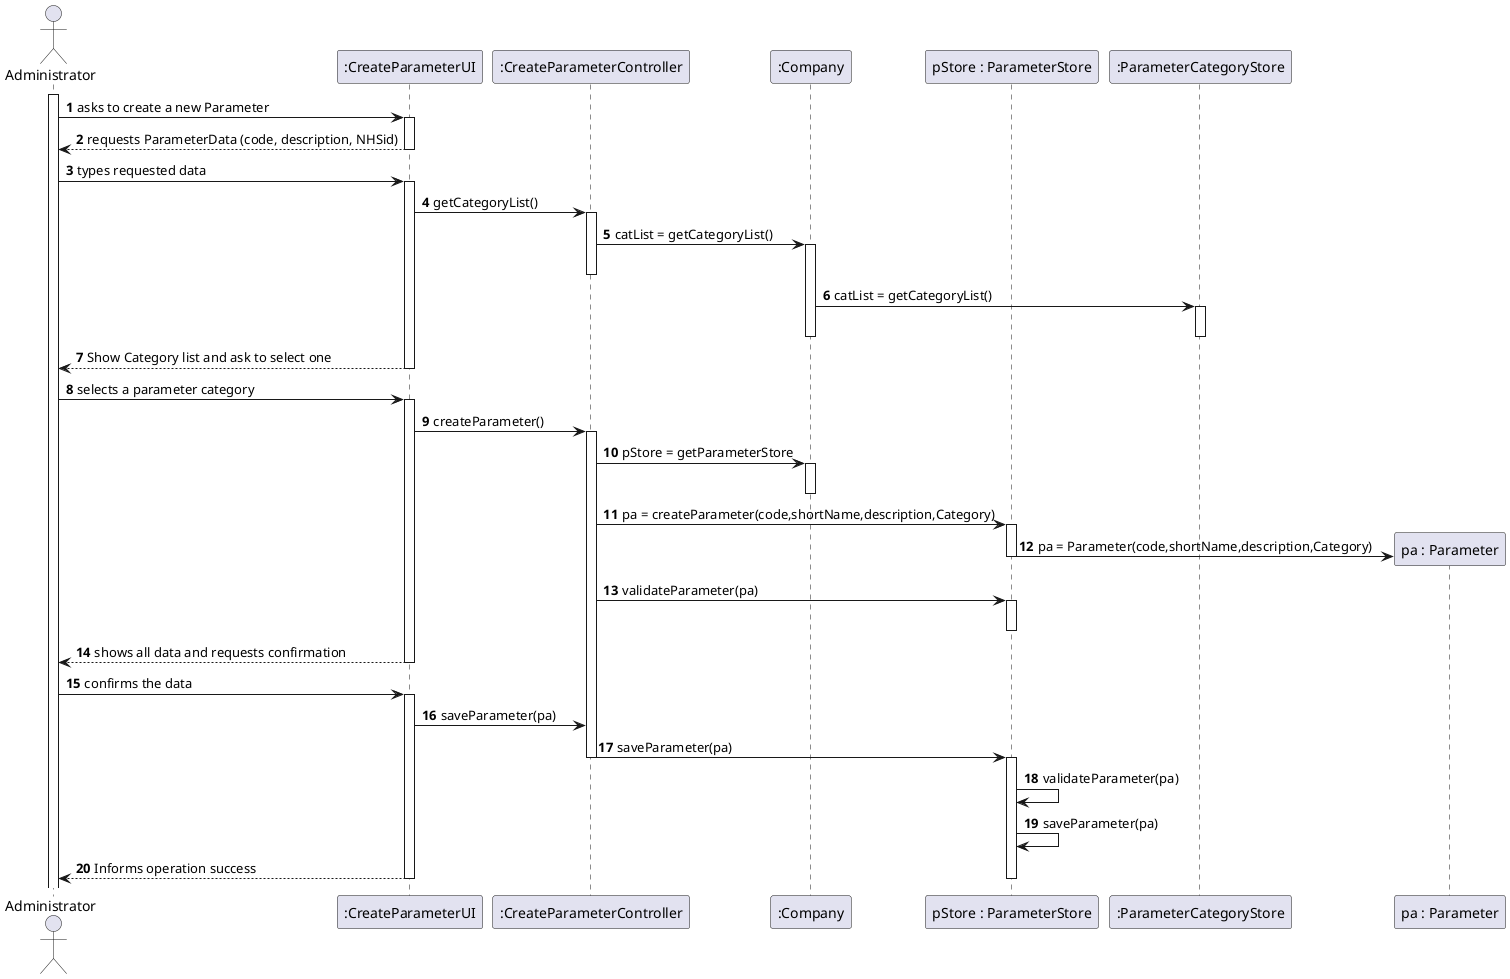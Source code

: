 @startuml
autonumber
'hide footbox
actor "Administrator" as Administrator

participant ":CreateParameterUI" as UI
participant ":CreateParameterController" as CTRL
participant ":Company" as COMPANY
participant "pStore : ParameterStore" as PARAMETERSTORE
participant ":ParameterCategoryStore" as CATEGORYSTORE
participant "pa : Parameter" as PARAMETER


activate Administrator
Administrator -> UI: asks to create a new Parameter
activate UI




UI --> Administrator :requests ParameterData (code, description, NHSid)
deactivate UI


Administrator -> UI : types requested data
activate UI



UI -> CTRL : getCategoryList()
activate CTRL


CTRL -> COMPANY : catList = getCategoryList()
activate COMPANY
deactivate CTRL

COMPANY -> CATEGORYSTORE  : catList = getCategoryList()
activate CATEGORYSTORE
deactivate COMPANY
deactivate CATEGORYSTORE






UI --> Administrator : Show Category list and ask to select one
deactivate UI





Administrator -> UI : selects a parameter category
activate UI




UI-> CTRL : createParameter()
activate CTRL

CTRL -> COMPANY : pStore = getParameterStore
activate COMPANY
deactivate COMPANY
CTRL -> PARAMETERSTORE : pa = createParameter(code,shortName,description,Category)

activate PARAMETERSTORE

PARAMETERSTORE -> PARAMETER ** : pa = Parameter(code,shortName,description,Category)


deactivate PARAMETERSTORE
CTRL -> PARAMETERSTORE : validateParameter(pa)
activate PARAMETERSTORE
deactivate PARAMETERSTORE

UI --> Administrator : shows all data and requests confirmation
deactivate UI

Administrator -> UI : confirms the data
activate UI

UI-> CTRL : saveParameter(pa)

CTRL -> PARAMETERSTORE : saveParameter(pa)
deactivate CTRL
activate PARAMETERSTORE
PARAMETERSTORE -> PARAMETERSTORE : validateParameter(pa)
PARAMETERSTORE -> PARAMETERSTORE : saveParameter(pa)


UI --> Administrator : Informs operation success
deactivate UI

deactivate PARAMETERSTORE







@enduml